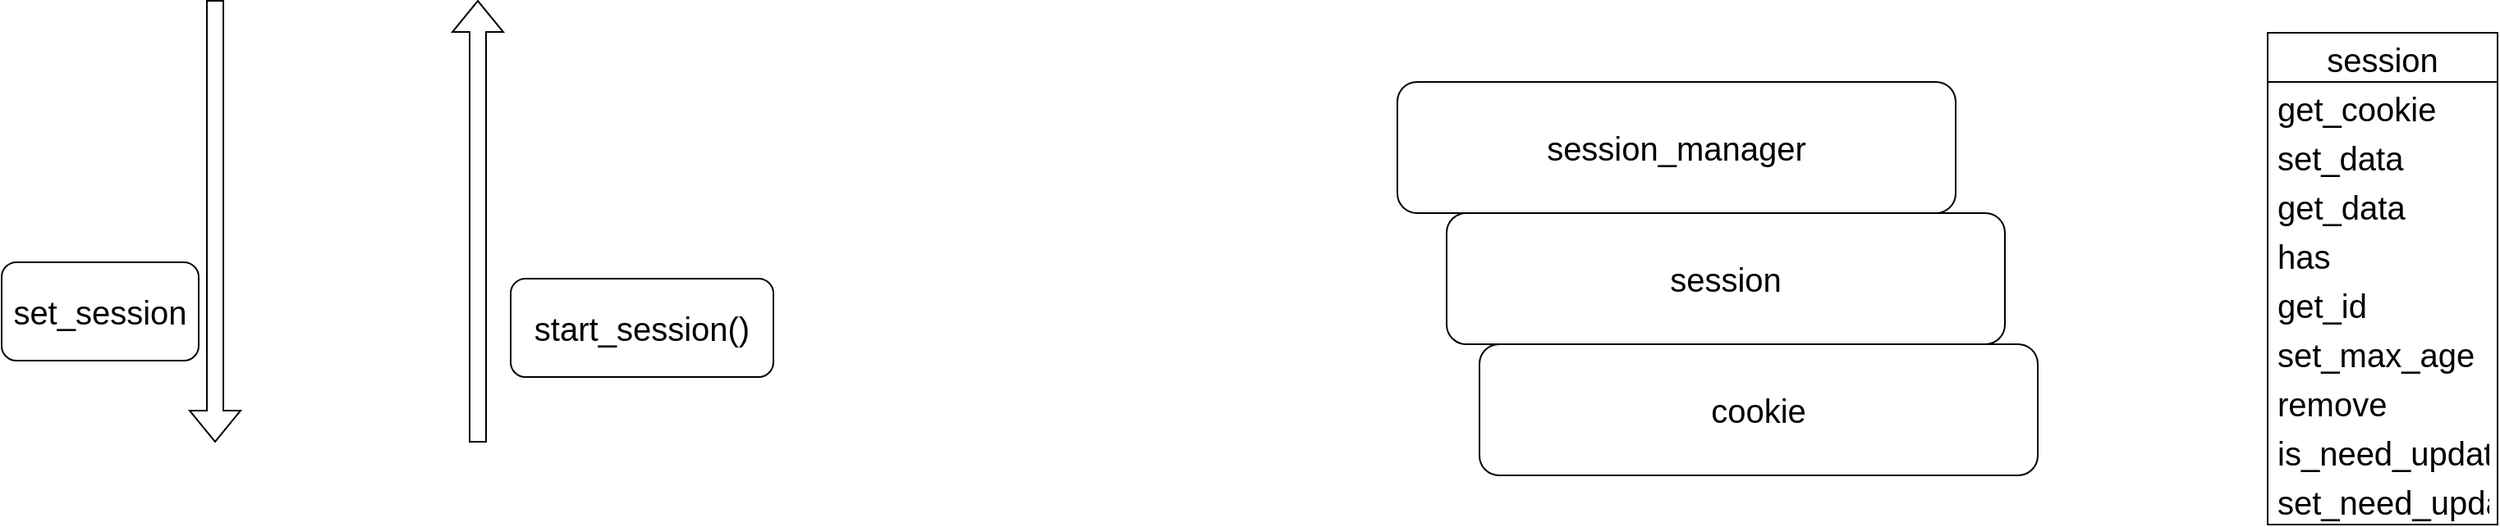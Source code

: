 <mxfile version="15.8.7" type="device"><diagram id="4SVW_9ygbY8tTJg8FIMx" name="第 1 页"><mxGraphModel dx="2860" dy="1208" grid="1" gridSize="10" guides="1" tooltips="1" connect="1" arrows="1" fold="1" page="1" pageScale="1" pageWidth="827" pageHeight="1169" math="0" shadow="0"><root><mxCell id="0"/><mxCell id="1" parent="0"/><mxCell id="QFFaj8aysNq44MDUeMzO-1" value="" style="shape=flexArrow;endArrow=classic;html=1;rounded=0;fontSize=20;" edge="1" parent="1"><mxGeometry width="50" height="50" relative="1" as="geometry"><mxPoint x="-670" y="10" as="sourcePoint"/><mxPoint x="-670" y="280" as="targetPoint"/></mxGeometry></mxCell><mxCell id="QFFaj8aysNq44MDUeMzO-2" value="" style="shape=flexArrow;endArrow=classic;html=1;rounded=0;fontSize=20;" edge="1" parent="1"><mxGeometry width="50" height="50" relative="1" as="geometry"><mxPoint x="-510" y="280" as="sourcePoint"/><mxPoint x="-510" y="10" as="targetPoint"/></mxGeometry></mxCell><mxCell id="QFFaj8aysNq44MDUeMzO-3" value="set_session" style="rounded=1;whiteSpace=wrap;html=1;fontSize=20;" vertex="1" parent="1"><mxGeometry x="-800" y="170" width="120" height="60" as="geometry"/></mxCell><mxCell id="QFFaj8aysNq44MDUeMzO-5" value="start_session()" style="rounded=1;whiteSpace=wrap;html=1;fontSize=20;" vertex="1" parent="1"><mxGeometry x="-490" y="180" width="160" height="60" as="geometry"/></mxCell><mxCell id="QFFaj8aysNq44MDUeMzO-31" value="" style="group" vertex="1" connectable="0" parent="1"><mxGeometry x="50" y="30" width="670" height="300" as="geometry"/></mxCell><mxCell id="QFFaj8aysNq44MDUeMzO-6" value="session_manager" style="rounded=1;whiteSpace=wrap;html=1;fontSize=20;" vertex="1" parent="QFFaj8aysNq44MDUeMzO-31"><mxGeometry y="30" width="340" height="80" as="geometry"/></mxCell><mxCell id="QFFaj8aysNq44MDUeMzO-7" value="session" style="rounded=1;whiteSpace=wrap;html=1;fontSize=20;" vertex="1" parent="QFFaj8aysNq44MDUeMzO-31"><mxGeometry x="30" y="110" width="340" height="80" as="geometry"/></mxCell><mxCell id="QFFaj8aysNq44MDUeMzO-8" value="cookie" style="rounded=1;whiteSpace=wrap;html=1;fontSize=20;" vertex="1" parent="QFFaj8aysNq44MDUeMzO-31"><mxGeometry x="50" y="190" width="340" height="80" as="geometry"/></mxCell><mxCell id="QFFaj8aysNq44MDUeMzO-19" value="session" style="swimlane;fontStyle=0;childLayout=stackLayout;horizontal=1;startSize=30;horizontalStack=0;resizeParent=1;resizeParentMax=0;resizeLast=0;collapsible=1;marginBottom=0;fontSize=20;" vertex="1" parent="QFFaj8aysNq44MDUeMzO-31"><mxGeometry x="530" width="140" height="300" as="geometry"/></mxCell><mxCell id="QFFaj8aysNq44MDUeMzO-20" value="get_cookie" style="text;strokeColor=none;fillColor=none;align=left;verticalAlign=middle;spacingLeft=4;spacingRight=4;overflow=hidden;points=[[0,0.5],[1,0.5]];portConstraint=eastwest;rotatable=0;fontSize=20;" vertex="1" parent="QFFaj8aysNq44MDUeMzO-19"><mxGeometry y="30" width="140" height="30" as="geometry"/></mxCell><mxCell id="QFFaj8aysNq44MDUeMzO-23" value="set_data" style="text;strokeColor=none;fillColor=none;align=left;verticalAlign=middle;spacingLeft=4;spacingRight=4;overflow=hidden;points=[[0,0.5],[1,0.5]];portConstraint=eastwest;rotatable=0;fontSize=20;" vertex="1" parent="QFFaj8aysNq44MDUeMzO-19"><mxGeometry y="60" width="140" height="30" as="geometry"/></mxCell><mxCell id="QFFaj8aysNq44MDUeMzO-24" value="get_data" style="text;strokeColor=none;fillColor=none;align=left;verticalAlign=middle;spacingLeft=4;spacingRight=4;overflow=hidden;points=[[0,0.5],[1,0.5]];portConstraint=eastwest;rotatable=0;fontSize=20;" vertex="1" parent="QFFaj8aysNq44MDUeMzO-19"><mxGeometry y="90" width="140" height="30" as="geometry"/></mxCell><mxCell id="QFFaj8aysNq44MDUeMzO-25" value="has" style="text;strokeColor=none;fillColor=none;align=left;verticalAlign=middle;spacingLeft=4;spacingRight=4;overflow=hidden;points=[[0,0.5],[1,0.5]];portConstraint=eastwest;rotatable=0;fontSize=20;" vertex="1" parent="QFFaj8aysNq44MDUeMzO-19"><mxGeometry y="120" width="140" height="30" as="geometry"/></mxCell><mxCell id="QFFaj8aysNq44MDUeMzO-26" value="get_id" style="text;strokeColor=none;fillColor=none;align=left;verticalAlign=middle;spacingLeft=4;spacingRight=4;overflow=hidden;points=[[0,0.5],[1,0.5]];portConstraint=eastwest;rotatable=0;fontSize=20;" vertex="1" parent="QFFaj8aysNq44MDUeMzO-19"><mxGeometry y="150" width="140" height="30" as="geometry"/></mxCell><mxCell id="QFFaj8aysNq44MDUeMzO-27" value="set_max_age" style="text;strokeColor=none;fillColor=none;align=left;verticalAlign=middle;spacingLeft=4;spacingRight=4;overflow=hidden;points=[[0,0.5],[1,0.5]];portConstraint=eastwest;rotatable=0;fontSize=20;" vertex="1" parent="QFFaj8aysNq44MDUeMzO-19"><mxGeometry y="180" width="140" height="30" as="geometry"/></mxCell><mxCell id="QFFaj8aysNq44MDUeMzO-28" value="remove" style="text;strokeColor=none;fillColor=none;align=left;verticalAlign=middle;spacingLeft=4;spacingRight=4;overflow=hidden;points=[[0,0.5],[1,0.5]];portConstraint=eastwest;rotatable=0;fontSize=20;" vertex="1" parent="QFFaj8aysNq44MDUeMzO-19"><mxGeometry y="210" width="140" height="30" as="geometry"/></mxCell><mxCell id="QFFaj8aysNq44MDUeMzO-29" value="is_need_update" style="text;strokeColor=none;fillColor=none;align=left;verticalAlign=middle;spacingLeft=4;spacingRight=4;overflow=hidden;points=[[0,0.5],[1,0.5]];portConstraint=eastwest;rotatable=0;fontSize=20;" vertex="1" parent="QFFaj8aysNq44MDUeMzO-19"><mxGeometry y="240" width="140" height="30" as="geometry"/></mxCell><mxCell id="QFFaj8aysNq44MDUeMzO-30" value="set_need_update" style="text;strokeColor=none;fillColor=none;align=left;verticalAlign=middle;spacingLeft=4;spacingRight=4;overflow=hidden;points=[[0,0.5],[1,0.5]];portConstraint=eastwest;rotatable=0;fontSize=20;" vertex="1" parent="QFFaj8aysNq44MDUeMzO-19"><mxGeometry y="270" width="140" height="30" as="geometry"/></mxCell></root></mxGraphModel></diagram></mxfile>